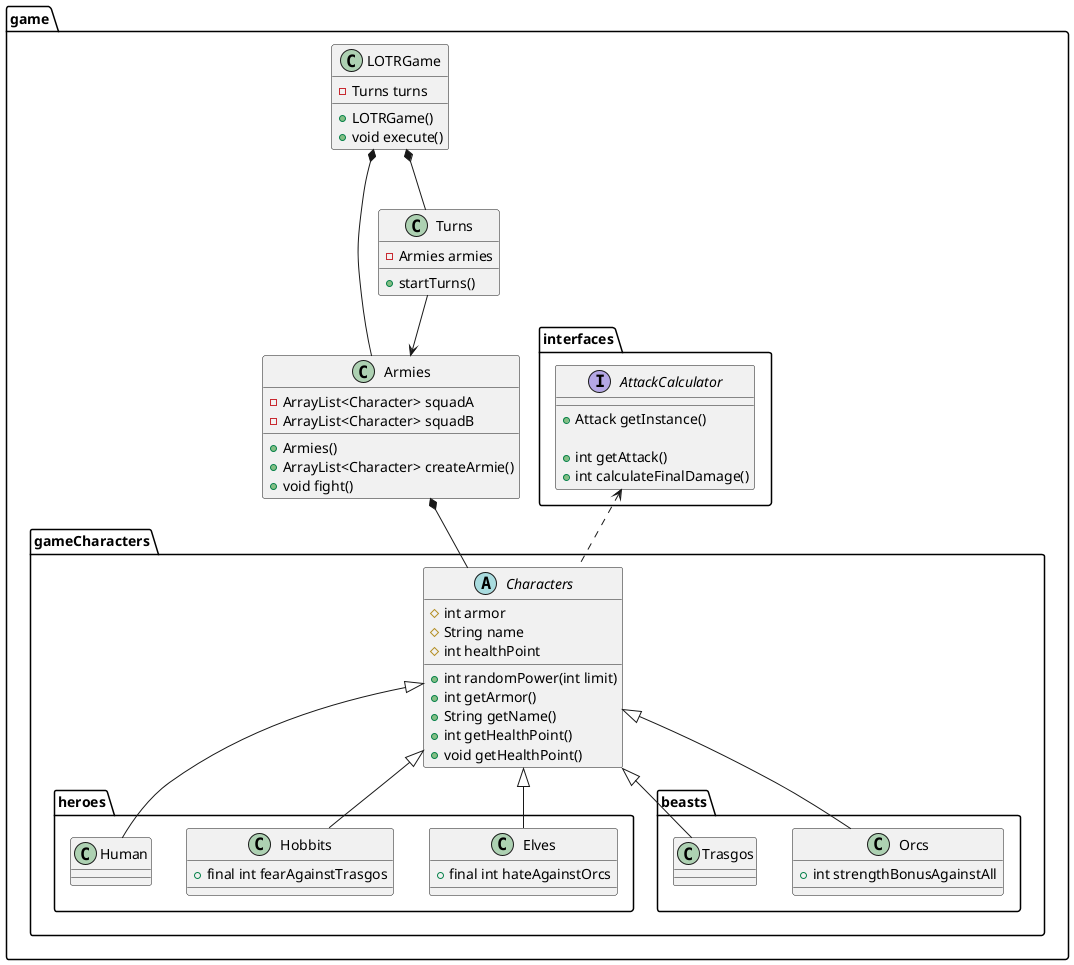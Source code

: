 @startuml LOTRGame




package game{
    Class LOTRGame{
        -Turns turns

        +LOTRGame()
        +void execute()

    }
    Class Armies{
        -ArrayList<Character> squadA
        -ArrayList<Character> squadB

        +Armies()
        +ArrayList<Character> createArmie()
        +void fight()
    }

    Class Turns{
        -Armies armies

        +startTurns()

    }

    package interfaces{

        interface AttackCalculator{
            +Attack getInstance()

            +int getAttack()
            +int calculateFinalDamage()

        }

    }


    package gameCharacters{

        Abstract Class Characters{
            #int armor
            #String name
            #int healthPoint

            +int randomPower(int limit)
            +int getArmor()
            +String getName()
            +int getHealthPoint()
            +void getHealthPoint()

        }

        package heroes{
            Class Elves{
                +final int hateAgainstOrcs
            }

            Class Hobbits{
                +final int fearAgainstTrasgos
            }
            Class Human{

            }


        }

        package beasts{


            Class Orcs{
                +int strengthBonusAgainstAll
            }
            Class Trasgos{
            }

        }

    }
}



LOTRGame *-- Turns
LOTRGame *-- Armies

Turns --> Armies

Armies *-- Characters

Characters .up.> AttackCalculator

Characters <|-- Elves
Characters <|-- Hobbits
Characters <|-- Human

Characters <|-- Orcs
Characters <|-- Trasgos



@enduml